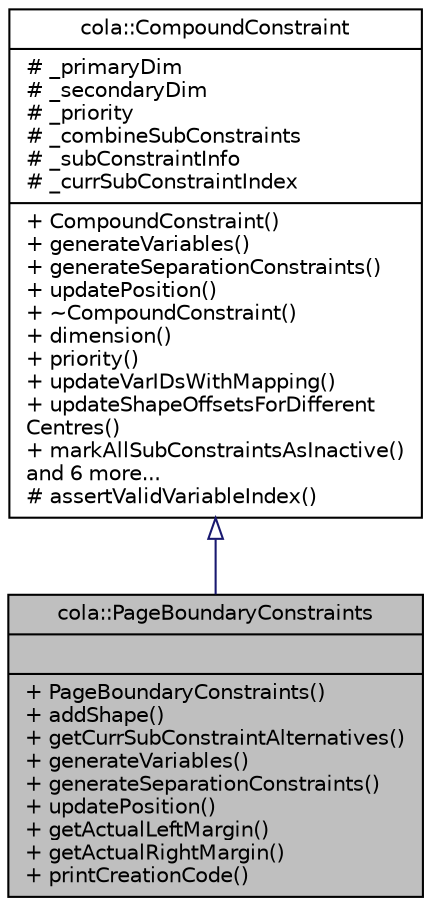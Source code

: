 digraph "cola::PageBoundaryConstraints"
{
  edge [fontname="Helvetica",fontsize="10",labelfontname="Helvetica",labelfontsize="10"];
  node [fontname="Helvetica",fontsize="10",shape=record];
  Node1 [label="{cola::PageBoundaryConstraints\n||+ PageBoundaryConstraints()\l+ addShape()\l+ getCurrSubConstraintAlternatives()\l+ generateVariables()\l+ generateSeparationConstraints()\l+ updatePosition()\l+ getActualLeftMargin()\l+ getActualRightMargin()\l+ printCreationCode()\l}",height=0.2,width=0.4,color="black", fillcolor="grey75", style="filled" fontcolor="black"];
  Node2 -> Node1 [dir="back",color="midnightblue",fontsize="10",style="solid",arrowtail="onormal",fontname="Helvetica"];
  Node2 [label="{cola::CompoundConstraint\n|# _primaryDim\l# _secondaryDim\l# _priority\l# _combineSubConstraints\l# _subConstraintInfo\l# _currSubConstraintIndex\l|+ CompoundConstraint()\l+ generateVariables()\l+ generateSeparationConstraints()\l+ updatePosition()\l+ ~CompoundConstraint()\l+ dimension()\l+ priority()\l+ updateVarIDsWithMapping()\l+ updateShapeOffsetsForDifferent\lCentres()\l+ markAllSubConstraintsAsInactive()\land 6 more...\l# assertValidVariableIndex()\l}",height=0.2,width=0.4,color="black", fillcolor="white", style="filled",URL="$classcola_1_1CompoundConstraint.html",tooltip="An abstract base class for all high-level compound constraints."];
}
